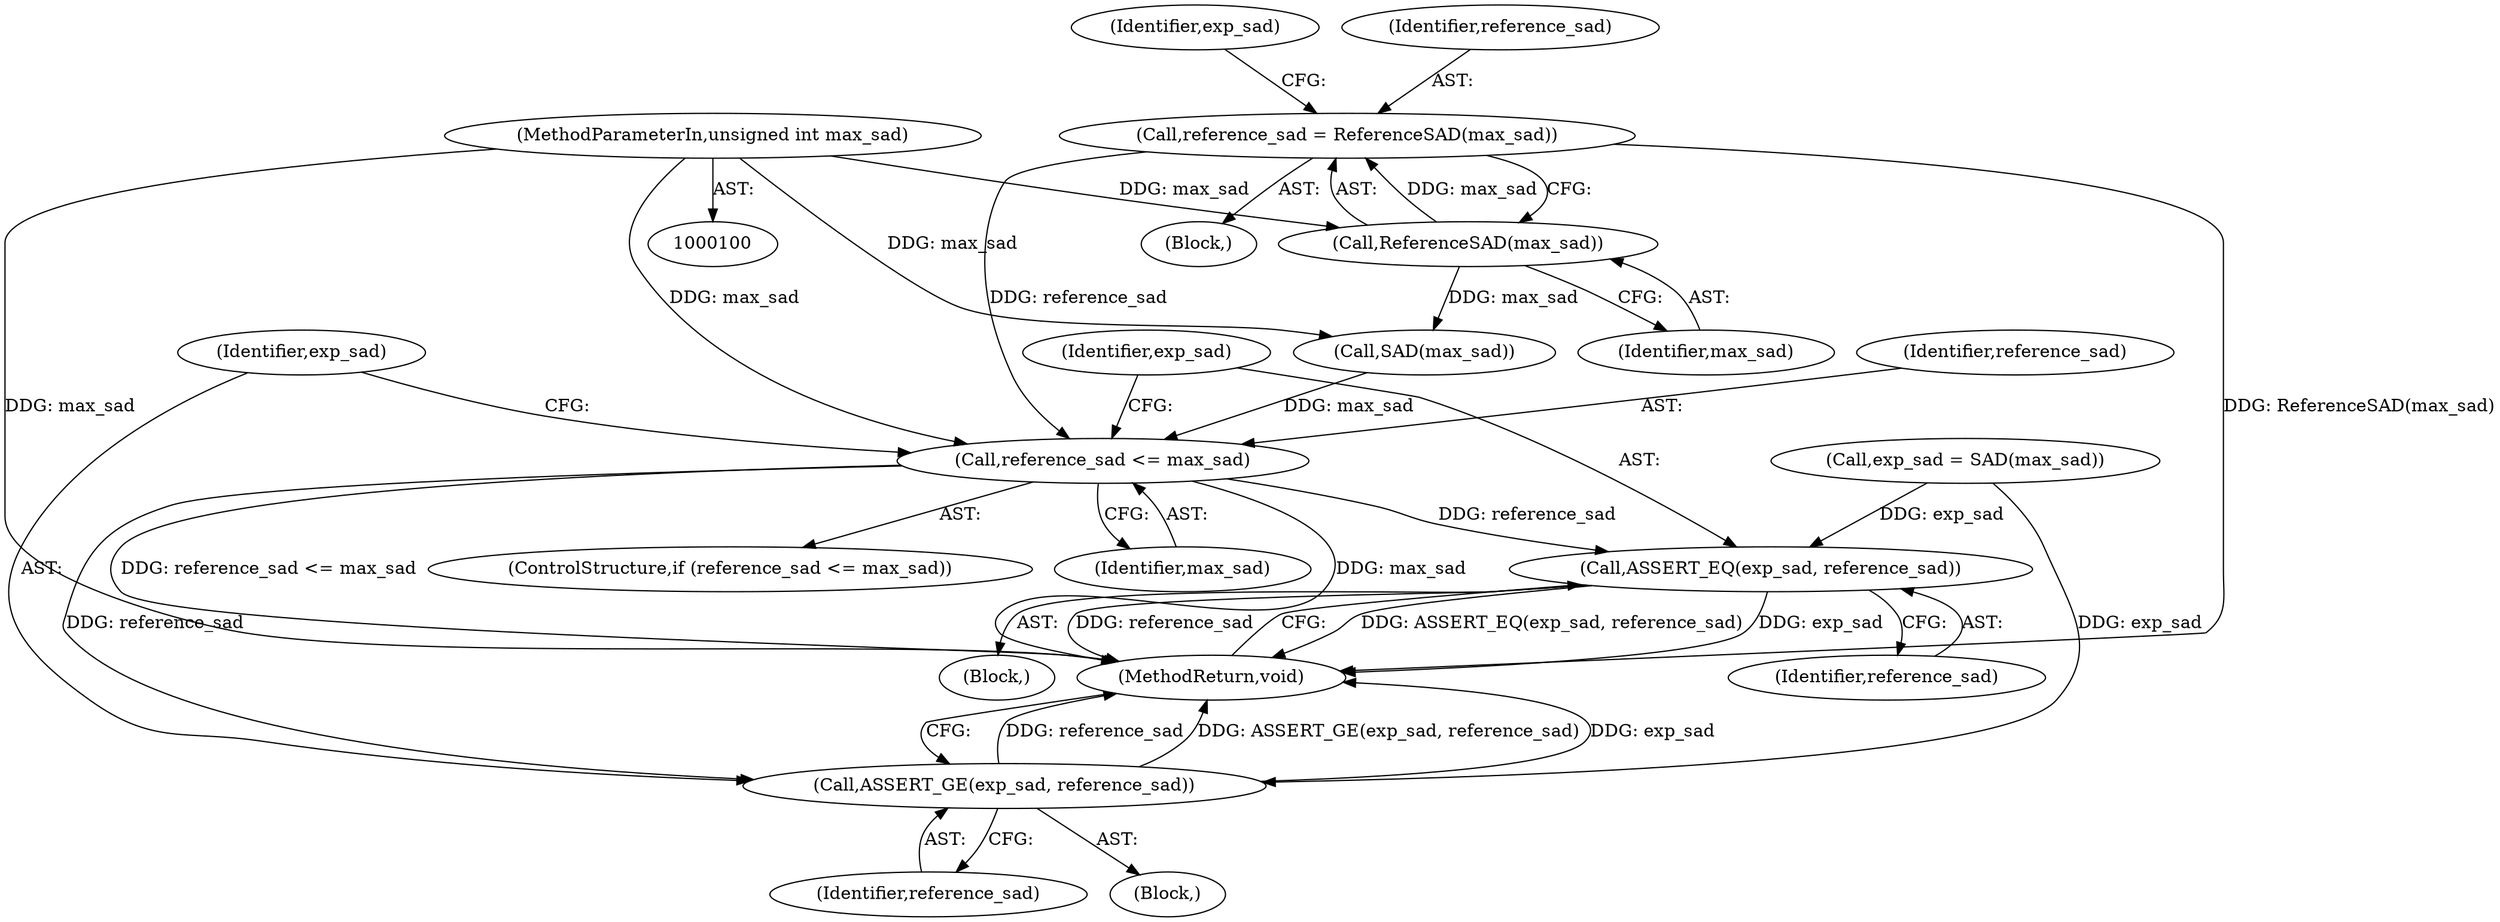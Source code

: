 digraph "1_Android_5a9753fca56f0eeb9f61e342b2fccffc364f9426_95@del" {
"1000105" [label="(Call,reference_sad = ReferenceSAD(max_sad))"];
"1000107" [label="(Call,ReferenceSAD(max_sad))"];
"1000101" [label="(MethodParameterIn,unsigned int max_sad)"];
"1000114" [label="(Call,reference_sad <= max_sad)"];
"1000118" [label="(Call,ASSERT_EQ(exp_sad, reference_sad))"];
"1000123" [label="(Call,ASSERT_GE(exp_sad, reference_sad))"];
"1000105" [label="(Call,reference_sad = ReferenceSAD(max_sad))"];
"1000126" [label="(MethodReturn,void)"];
"1000113" [label="(ControlStructure,if (reference_sad <= max_sad))"];
"1000124" [label="(Identifier,exp_sad)"];
"1000125" [label="(Identifier,reference_sad)"];
"1000111" [label="(Call,SAD(max_sad))"];
"1000110" [label="(Identifier,exp_sad)"];
"1000116" [label="(Identifier,max_sad)"];
"1000115" [label="(Identifier,reference_sad)"];
"1000117" [label="(Block,)"];
"1000107" [label="(Call,ReferenceSAD(max_sad))"];
"1000106" [label="(Identifier,reference_sad)"];
"1000108" [label="(Identifier,max_sad)"];
"1000119" [label="(Identifier,exp_sad)"];
"1000122" [label="(Block,)"];
"1000101" [label="(MethodParameterIn,unsigned int max_sad)"];
"1000120" [label="(Identifier,reference_sad)"];
"1000102" [label="(Block,)"];
"1000118" [label="(Call,ASSERT_EQ(exp_sad, reference_sad))"];
"1000114" [label="(Call,reference_sad <= max_sad)"];
"1000123" [label="(Call,ASSERT_GE(exp_sad, reference_sad))"];
"1000109" [label="(Call,exp_sad = SAD(max_sad))"];
"1000105" -> "1000102"  [label="AST: "];
"1000105" -> "1000107"  [label="CFG: "];
"1000106" -> "1000105"  [label="AST: "];
"1000107" -> "1000105"  [label="AST: "];
"1000110" -> "1000105"  [label="CFG: "];
"1000105" -> "1000126"  [label="DDG: ReferenceSAD(max_sad)"];
"1000107" -> "1000105"  [label="DDG: max_sad"];
"1000105" -> "1000114"  [label="DDG: reference_sad"];
"1000107" -> "1000108"  [label="CFG: "];
"1000108" -> "1000107"  [label="AST: "];
"1000101" -> "1000107"  [label="DDG: max_sad"];
"1000107" -> "1000111"  [label="DDG: max_sad"];
"1000101" -> "1000100"  [label="AST: "];
"1000101" -> "1000126"  [label="DDG: max_sad"];
"1000101" -> "1000111"  [label="DDG: max_sad"];
"1000101" -> "1000114"  [label="DDG: max_sad"];
"1000114" -> "1000113"  [label="AST: "];
"1000114" -> "1000116"  [label="CFG: "];
"1000115" -> "1000114"  [label="AST: "];
"1000116" -> "1000114"  [label="AST: "];
"1000119" -> "1000114"  [label="CFG: "];
"1000124" -> "1000114"  [label="CFG: "];
"1000114" -> "1000126"  [label="DDG: reference_sad <= max_sad"];
"1000114" -> "1000126"  [label="DDG: max_sad"];
"1000111" -> "1000114"  [label="DDG: max_sad"];
"1000114" -> "1000118"  [label="DDG: reference_sad"];
"1000114" -> "1000123"  [label="DDG: reference_sad"];
"1000118" -> "1000117"  [label="AST: "];
"1000118" -> "1000120"  [label="CFG: "];
"1000119" -> "1000118"  [label="AST: "];
"1000120" -> "1000118"  [label="AST: "];
"1000126" -> "1000118"  [label="CFG: "];
"1000118" -> "1000126"  [label="DDG: ASSERT_EQ(exp_sad, reference_sad)"];
"1000118" -> "1000126"  [label="DDG: exp_sad"];
"1000118" -> "1000126"  [label="DDG: reference_sad"];
"1000109" -> "1000118"  [label="DDG: exp_sad"];
"1000123" -> "1000122"  [label="AST: "];
"1000123" -> "1000125"  [label="CFG: "];
"1000124" -> "1000123"  [label="AST: "];
"1000125" -> "1000123"  [label="AST: "];
"1000126" -> "1000123"  [label="CFG: "];
"1000123" -> "1000126"  [label="DDG: reference_sad"];
"1000123" -> "1000126"  [label="DDG: ASSERT_GE(exp_sad, reference_sad)"];
"1000123" -> "1000126"  [label="DDG: exp_sad"];
"1000109" -> "1000123"  [label="DDG: exp_sad"];
}
